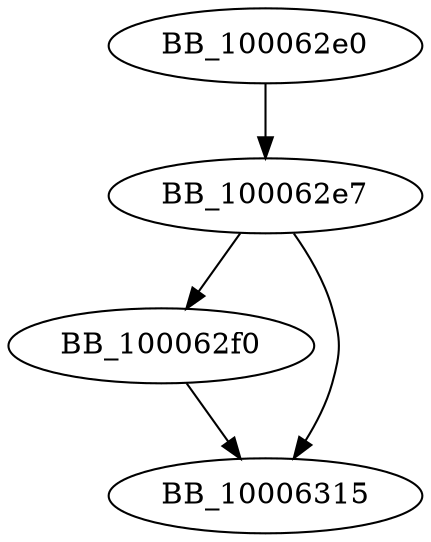 DiGraph sub_100062E0{
BB_100062e0->BB_100062e7
BB_100062e7->BB_100062f0
BB_100062e7->BB_10006315
BB_100062f0->BB_10006315
}
